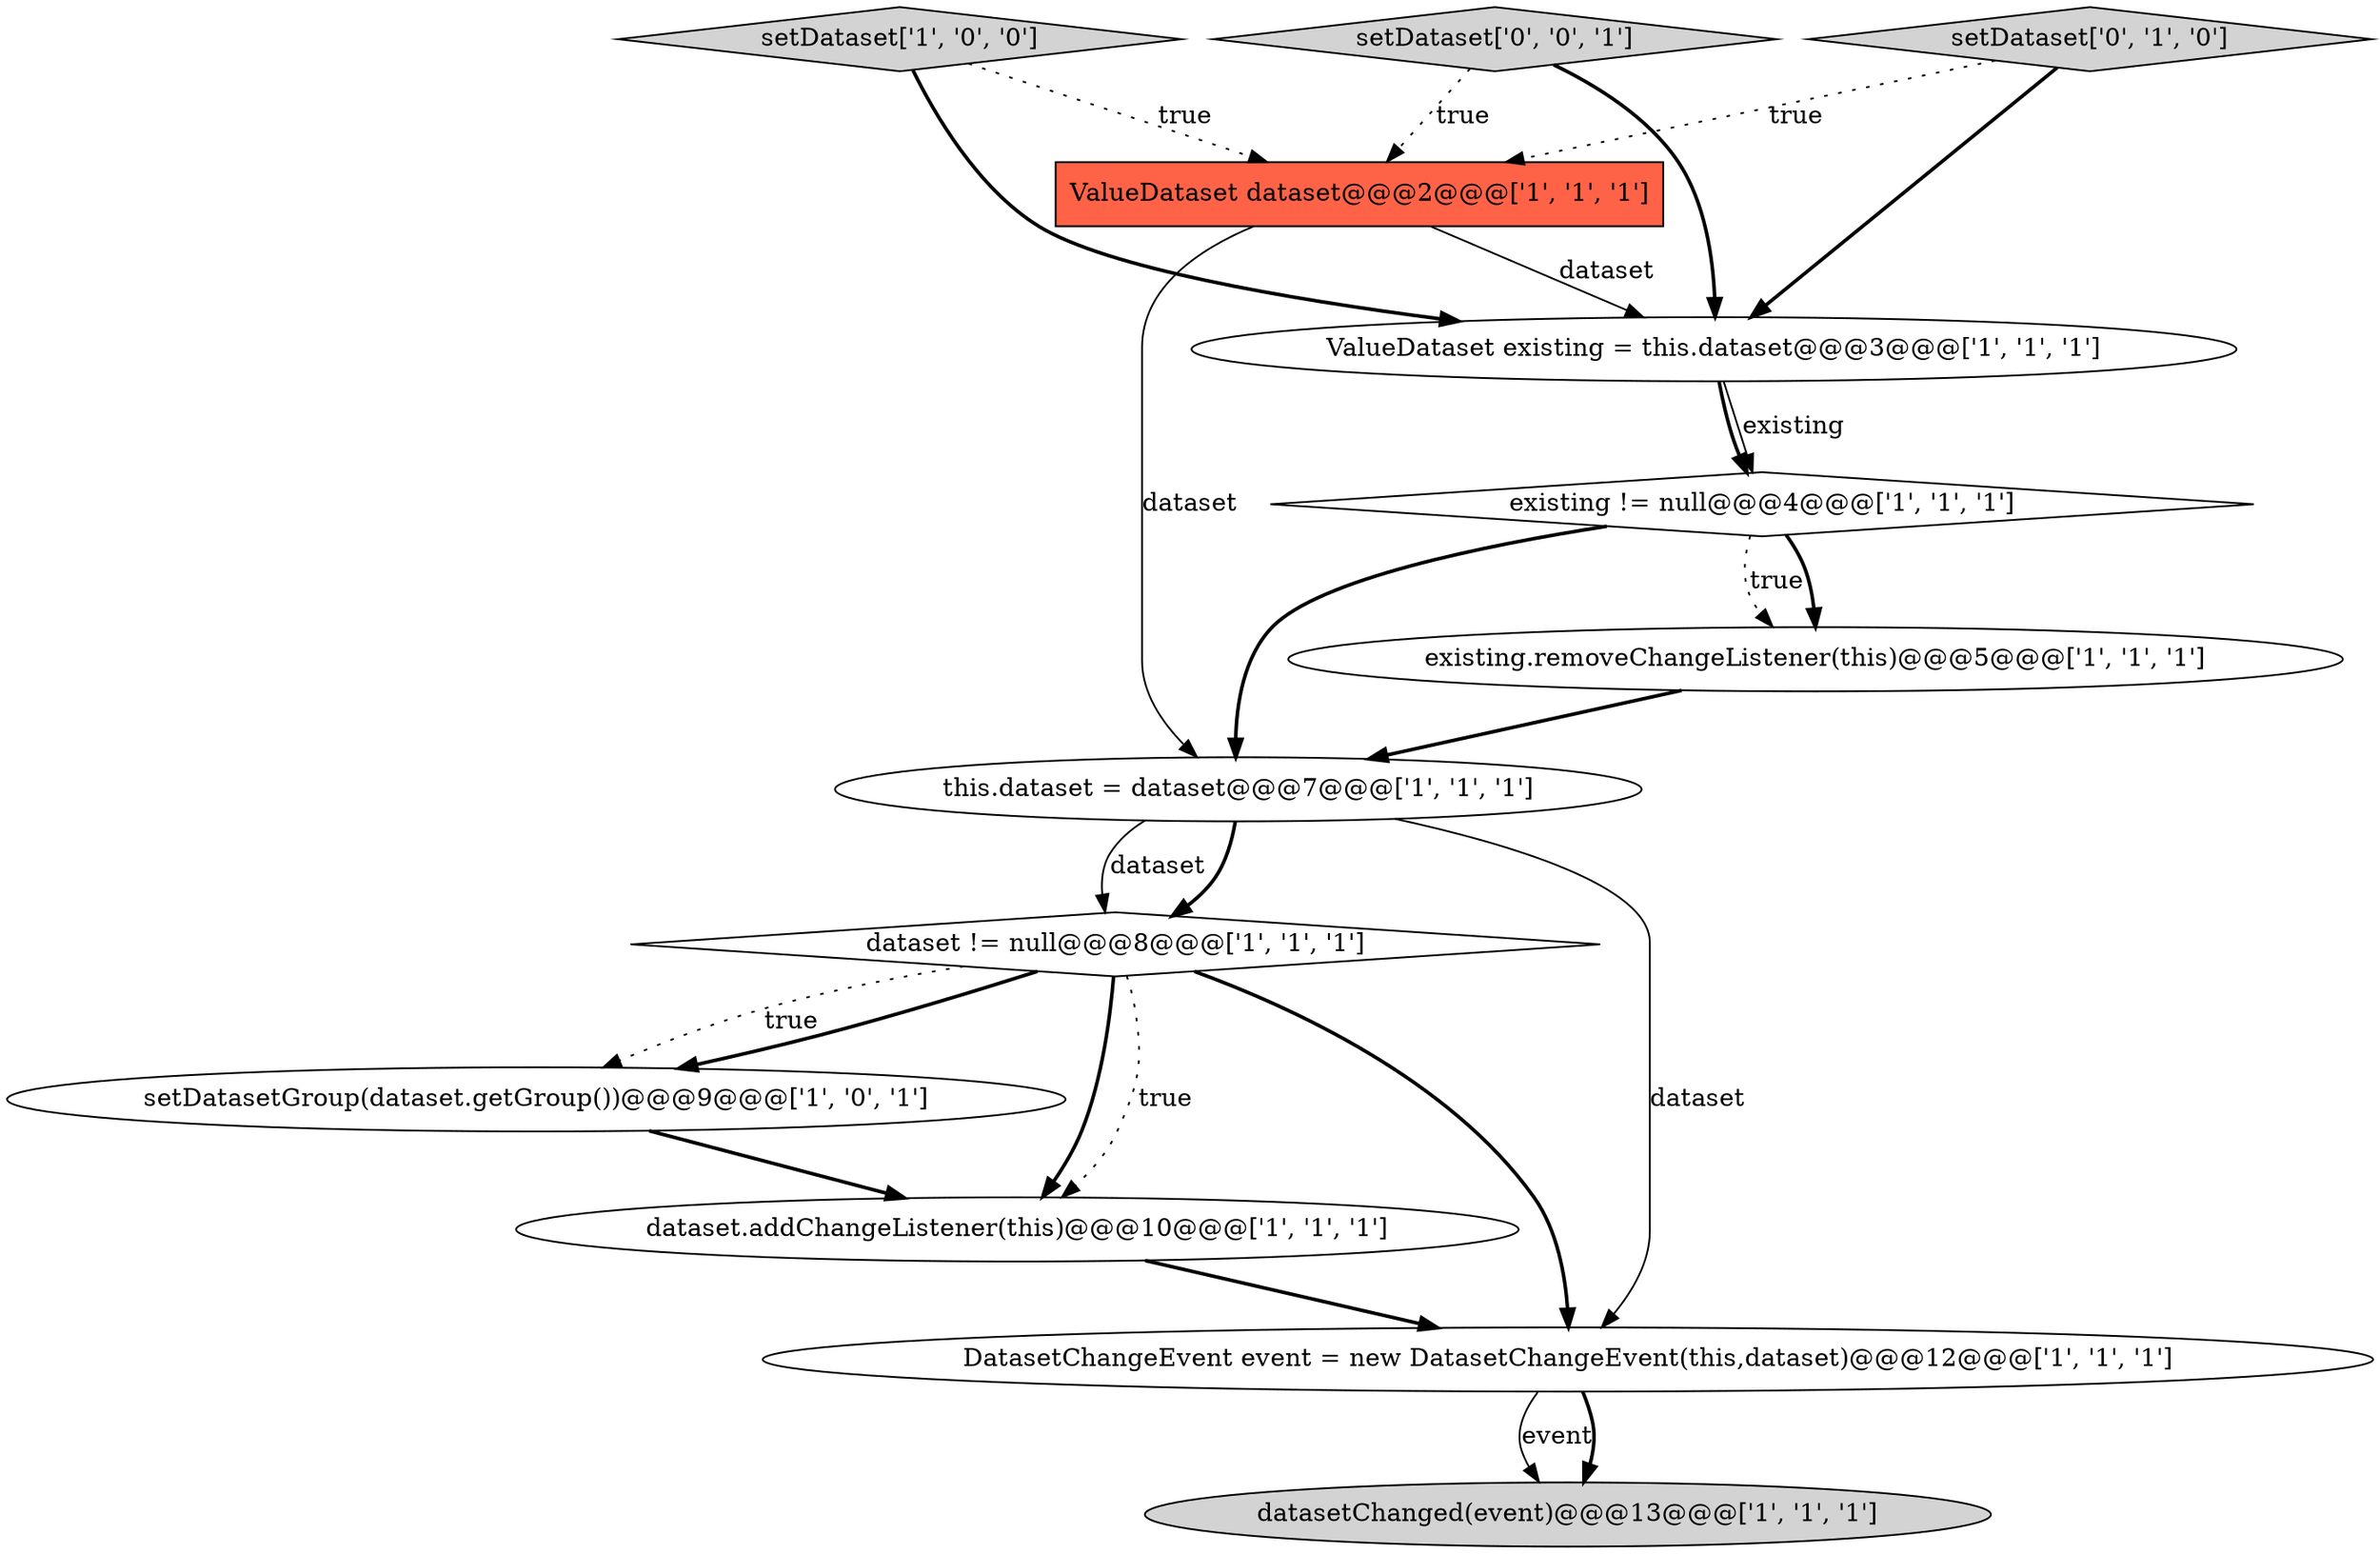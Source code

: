 digraph {
3 [style = filled, label = "setDataset['1', '0', '0']", fillcolor = lightgray, shape = diamond image = "AAA0AAABBB1BBB"];
12 [style = filled, label = "setDataset['0', '0', '1']", fillcolor = lightgray, shape = diamond image = "AAA0AAABBB3BBB"];
2 [style = filled, label = "existing.removeChangeListener(this)@@@5@@@['1', '1', '1']", fillcolor = white, shape = ellipse image = "AAA0AAABBB1BBB"];
8 [style = filled, label = "dataset != null@@@8@@@['1', '1', '1']", fillcolor = white, shape = diamond image = "AAA0AAABBB1BBB"];
4 [style = filled, label = "setDatasetGroup(dataset.getGroup())@@@9@@@['1', '0', '1']", fillcolor = white, shape = ellipse image = "AAA0AAABBB1BBB"];
5 [style = filled, label = "dataset.addChangeListener(this)@@@10@@@['1', '1', '1']", fillcolor = white, shape = ellipse image = "AAA0AAABBB1BBB"];
11 [style = filled, label = "setDataset['0', '1', '0']", fillcolor = lightgray, shape = diamond image = "AAA0AAABBB2BBB"];
6 [style = filled, label = "ValueDataset existing = this.dataset@@@3@@@['1', '1', '1']", fillcolor = white, shape = ellipse image = "AAA0AAABBB1BBB"];
0 [style = filled, label = "datasetChanged(event)@@@13@@@['1', '1', '1']", fillcolor = lightgray, shape = ellipse image = "AAA0AAABBB1BBB"];
10 [style = filled, label = "DatasetChangeEvent event = new DatasetChangeEvent(this,dataset)@@@12@@@['1', '1', '1']", fillcolor = white, shape = ellipse image = "AAA0AAABBB1BBB"];
1 [style = filled, label = "this.dataset = dataset@@@7@@@['1', '1', '1']", fillcolor = white, shape = ellipse image = "AAA0AAABBB1BBB"];
9 [style = filled, label = "ValueDataset dataset@@@2@@@['1', '1', '1']", fillcolor = tomato, shape = box image = "AAA0AAABBB1BBB"];
7 [style = filled, label = "existing != null@@@4@@@['1', '1', '1']", fillcolor = white, shape = diamond image = "AAA0AAABBB1BBB"];
5->10 [style = bold, label=""];
8->10 [style = bold, label=""];
7->2 [style = dotted, label="true"];
7->1 [style = bold, label=""];
1->8 [style = bold, label=""];
2->1 [style = bold, label=""];
9->1 [style = solid, label="dataset"];
11->6 [style = bold, label=""];
3->6 [style = bold, label=""];
11->9 [style = dotted, label="true"];
10->0 [style = solid, label="event"];
3->9 [style = dotted, label="true"];
12->6 [style = bold, label=""];
8->4 [style = dotted, label="true"];
8->5 [style = bold, label=""];
8->5 [style = dotted, label="true"];
7->2 [style = bold, label=""];
10->0 [style = bold, label=""];
8->4 [style = bold, label=""];
1->10 [style = solid, label="dataset"];
6->7 [style = bold, label=""];
9->6 [style = solid, label="dataset"];
4->5 [style = bold, label=""];
6->7 [style = solid, label="existing"];
12->9 [style = dotted, label="true"];
1->8 [style = solid, label="dataset"];
}
